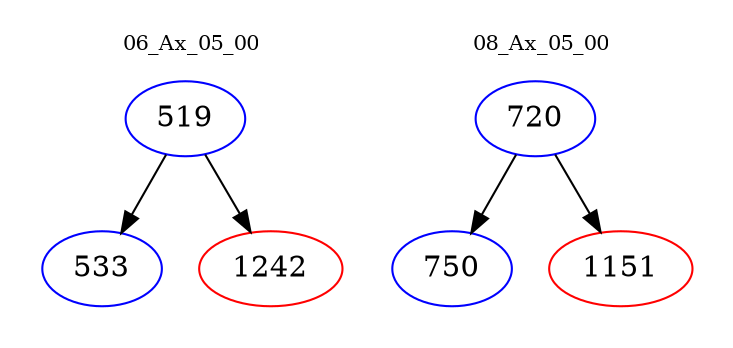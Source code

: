digraph{
subgraph cluster_0 {
color = white
label = "06_Ax_05_00";
fontsize=10;
T0_519 [label="519", color="blue"]
T0_519 -> T0_533 [color="black"]
T0_533 [label="533", color="blue"]
T0_519 -> T0_1242 [color="black"]
T0_1242 [label="1242", color="red"]
}
subgraph cluster_1 {
color = white
label = "08_Ax_05_00";
fontsize=10;
T1_720 [label="720", color="blue"]
T1_720 -> T1_750 [color="black"]
T1_750 [label="750", color="blue"]
T1_720 -> T1_1151 [color="black"]
T1_1151 [label="1151", color="red"]
}
}
